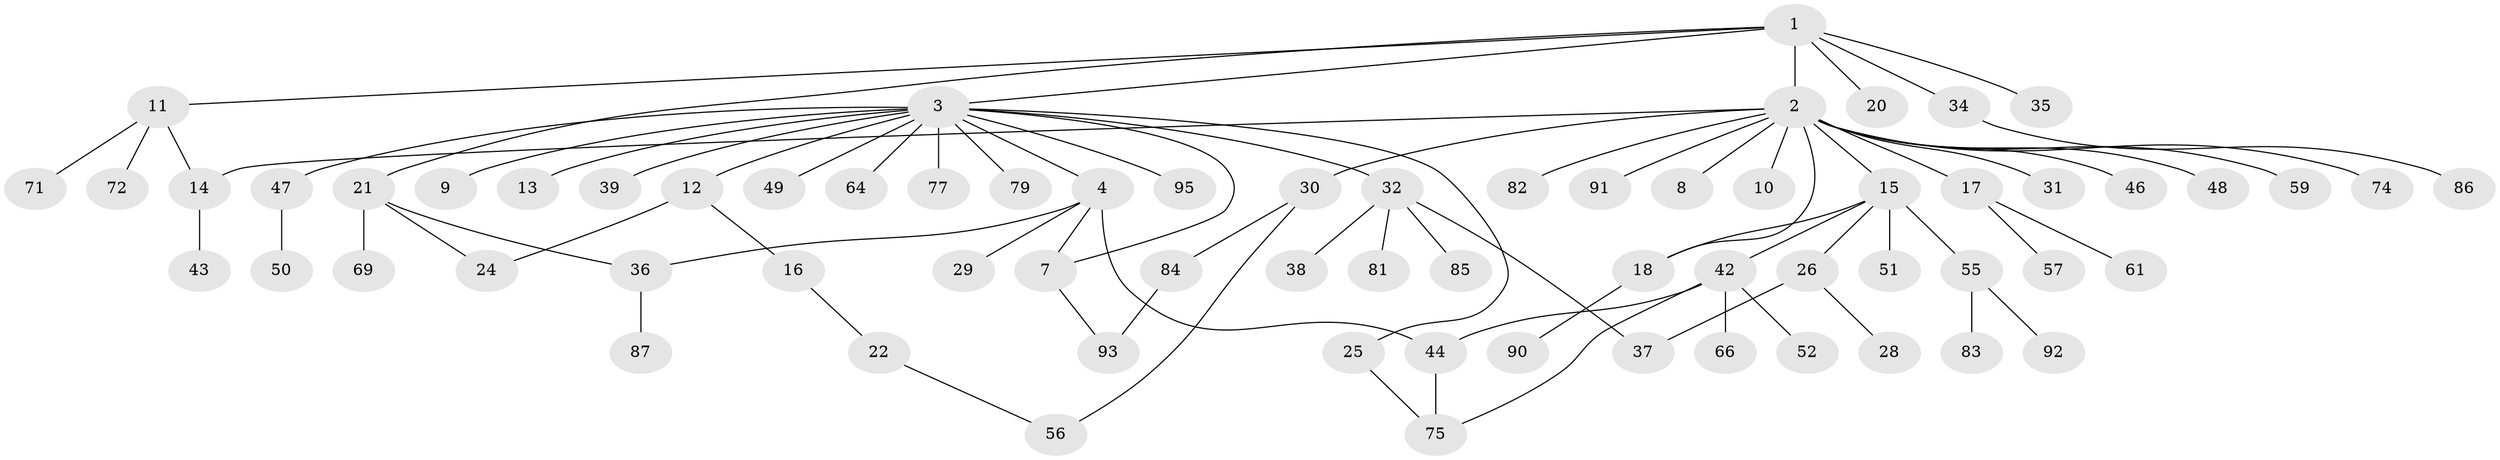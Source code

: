 // Generated by graph-tools (version 1.1) at 2025/51/02/27/25 19:51:57]
// undirected, 69 vertices, 79 edges
graph export_dot {
graph [start="1"]
  node [color=gray90,style=filled];
  1 [super="+23"];
  2 [super="+33"];
  3 [super="+6"];
  4 [super="+5"];
  7 [super="+27"];
  8;
  9;
  10;
  11 [super="+68"];
  12;
  13;
  14;
  15 [super="+41"];
  16 [super="+88"];
  17 [super="+19"];
  18 [super="+62"];
  20;
  21 [super="+70"];
  22;
  24 [super="+65"];
  25 [super="+54"];
  26 [super="+63"];
  28 [super="+40"];
  29 [super="+89"];
  30 [super="+78"];
  31;
  32 [super="+60"];
  34 [super="+76"];
  35;
  36 [super="+53"];
  37 [super="+96"];
  38;
  39;
  42 [super="+45"];
  43;
  44 [super="+58"];
  46;
  47 [super="+80"];
  48;
  49;
  50;
  51;
  52;
  55 [super="+73"];
  56;
  57 [super="+67"];
  59;
  61;
  64;
  66;
  69;
  71;
  72;
  74;
  75;
  77;
  79;
  81;
  82;
  83;
  84;
  85;
  86;
  87;
  90;
  91;
  92;
  93 [super="+94"];
  95;
  1 -- 2;
  1 -- 3;
  1 -- 11;
  1 -- 20;
  1 -- 21;
  1 -- 34;
  1 -- 35;
  2 -- 8;
  2 -- 10;
  2 -- 14;
  2 -- 15;
  2 -- 17;
  2 -- 18;
  2 -- 30;
  2 -- 31;
  2 -- 46;
  2 -- 48;
  2 -- 59;
  2 -- 74;
  2 -- 82;
  2 -- 91;
  3 -- 4;
  3 -- 9;
  3 -- 12;
  3 -- 13;
  3 -- 25;
  3 -- 39;
  3 -- 47;
  3 -- 49;
  3 -- 64;
  3 -- 77;
  3 -- 79;
  3 -- 95;
  3 -- 32;
  3 -- 7;
  4 -- 36;
  4 -- 29;
  4 -- 44;
  4 -- 7;
  7 -- 93;
  11 -- 14;
  11 -- 72;
  11 -- 71;
  12 -- 16;
  12 -- 24;
  14 -- 43;
  15 -- 18;
  15 -- 26;
  15 -- 42;
  15 -- 51;
  15 -- 55;
  16 -- 22;
  17 -- 57;
  17 -- 61;
  18 -- 90;
  21 -- 24;
  21 -- 36;
  21 -- 69;
  22 -- 56;
  25 -- 75;
  26 -- 28;
  26 -- 37;
  30 -- 56;
  30 -- 84;
  32 -- 37;
  32 -- 38;
  32 -- 81;
  32 -- 85;
  34 -- 86;
  36 -- 87;
  42 -- 44;
  42 -- 52;
  42 -- 66;
  42 -- 75;
  44 -- 75;
  47 -- 50;
  55 -- 83;
  55 -- 92;
  84 -- 93;
}
